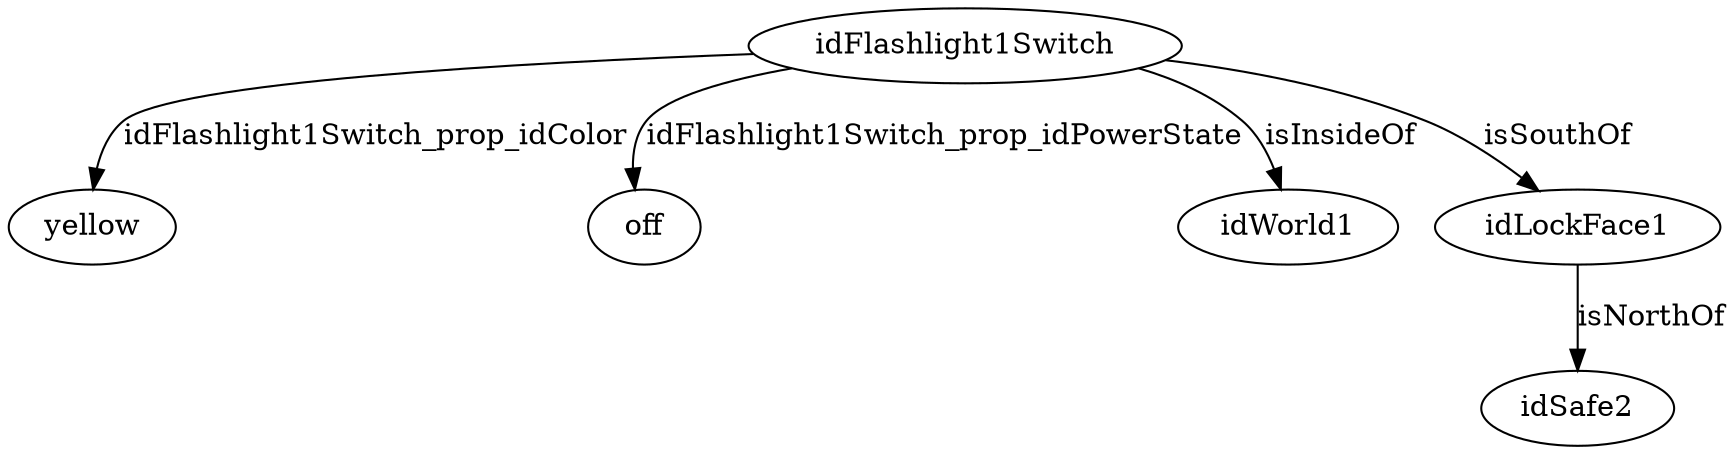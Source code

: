 strict digraph  {
idFlashlight1Switch [node_type=entity_node, root=root];
yellow;
off;
idWorld1;
idLockFace1;
idSafe2;
idFlashlight1Switch -> yellow  [edge_type=property, label=idFlashlight1Switch_prop_idColor];
idFlashlight1Switch -> off  [edge_type=property, label=idFlashlight1Switch_prop_idPowerState];
idFlashlight1Switch -> idWorld1  [edge_type=relationship, label=isInsideOf];
idFlashlight1Switch -> idLockFace1  [edge_type=relationship, label=isSouthOf];
idLockFace1 -> idSafe2  [edge_type=relationship, label=isNorthOf];
}
